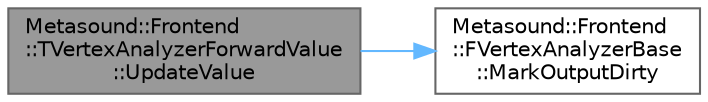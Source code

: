 digraph "Metasound::Frontend::TVertexAnalyzerForwardValue::UpdateValue"
{
 // INTERACTIVE_SVG=YES
 // LATEX_PDF_SIZE
  bgcolor="transparent";
  edge [fontname=Helvetica,fontsize=10,labelfontname=Helvetica,labelfontsize=10];
  node [fontname=Helvetica,fontsize=10,shape=box,height=0.2,width=0.4];
  rankdir="LR";
  Node1 [id="Node000001",label="Metasound::Frontend\l::TVertexAnalyzerForwardValue\l::UpdateValue",height=0.2,width=0.4,color="gray40", fillcolor="grey60", style="filled", fontcolor="black",tooltip=" "];
  Node1 -> Node2 [id="edge1_Node000001_Node000002",color="steelblue1",style="solid",tooltip=" "];
  Node2 [id="Node000002",label="Metasound::Frontend\l::FVertexAnalyzerBase\l::MarkOutputDirty",height=0.2,width=0.4,color="grey40", fillcolor="white", style="filled",URL="$d9/d14/classMetasound_1_1Frontend_1_1FVertexAnalyzerBase.html#ad55619ff242340189a76e8017aa282ec",tooltip=" "];
}
